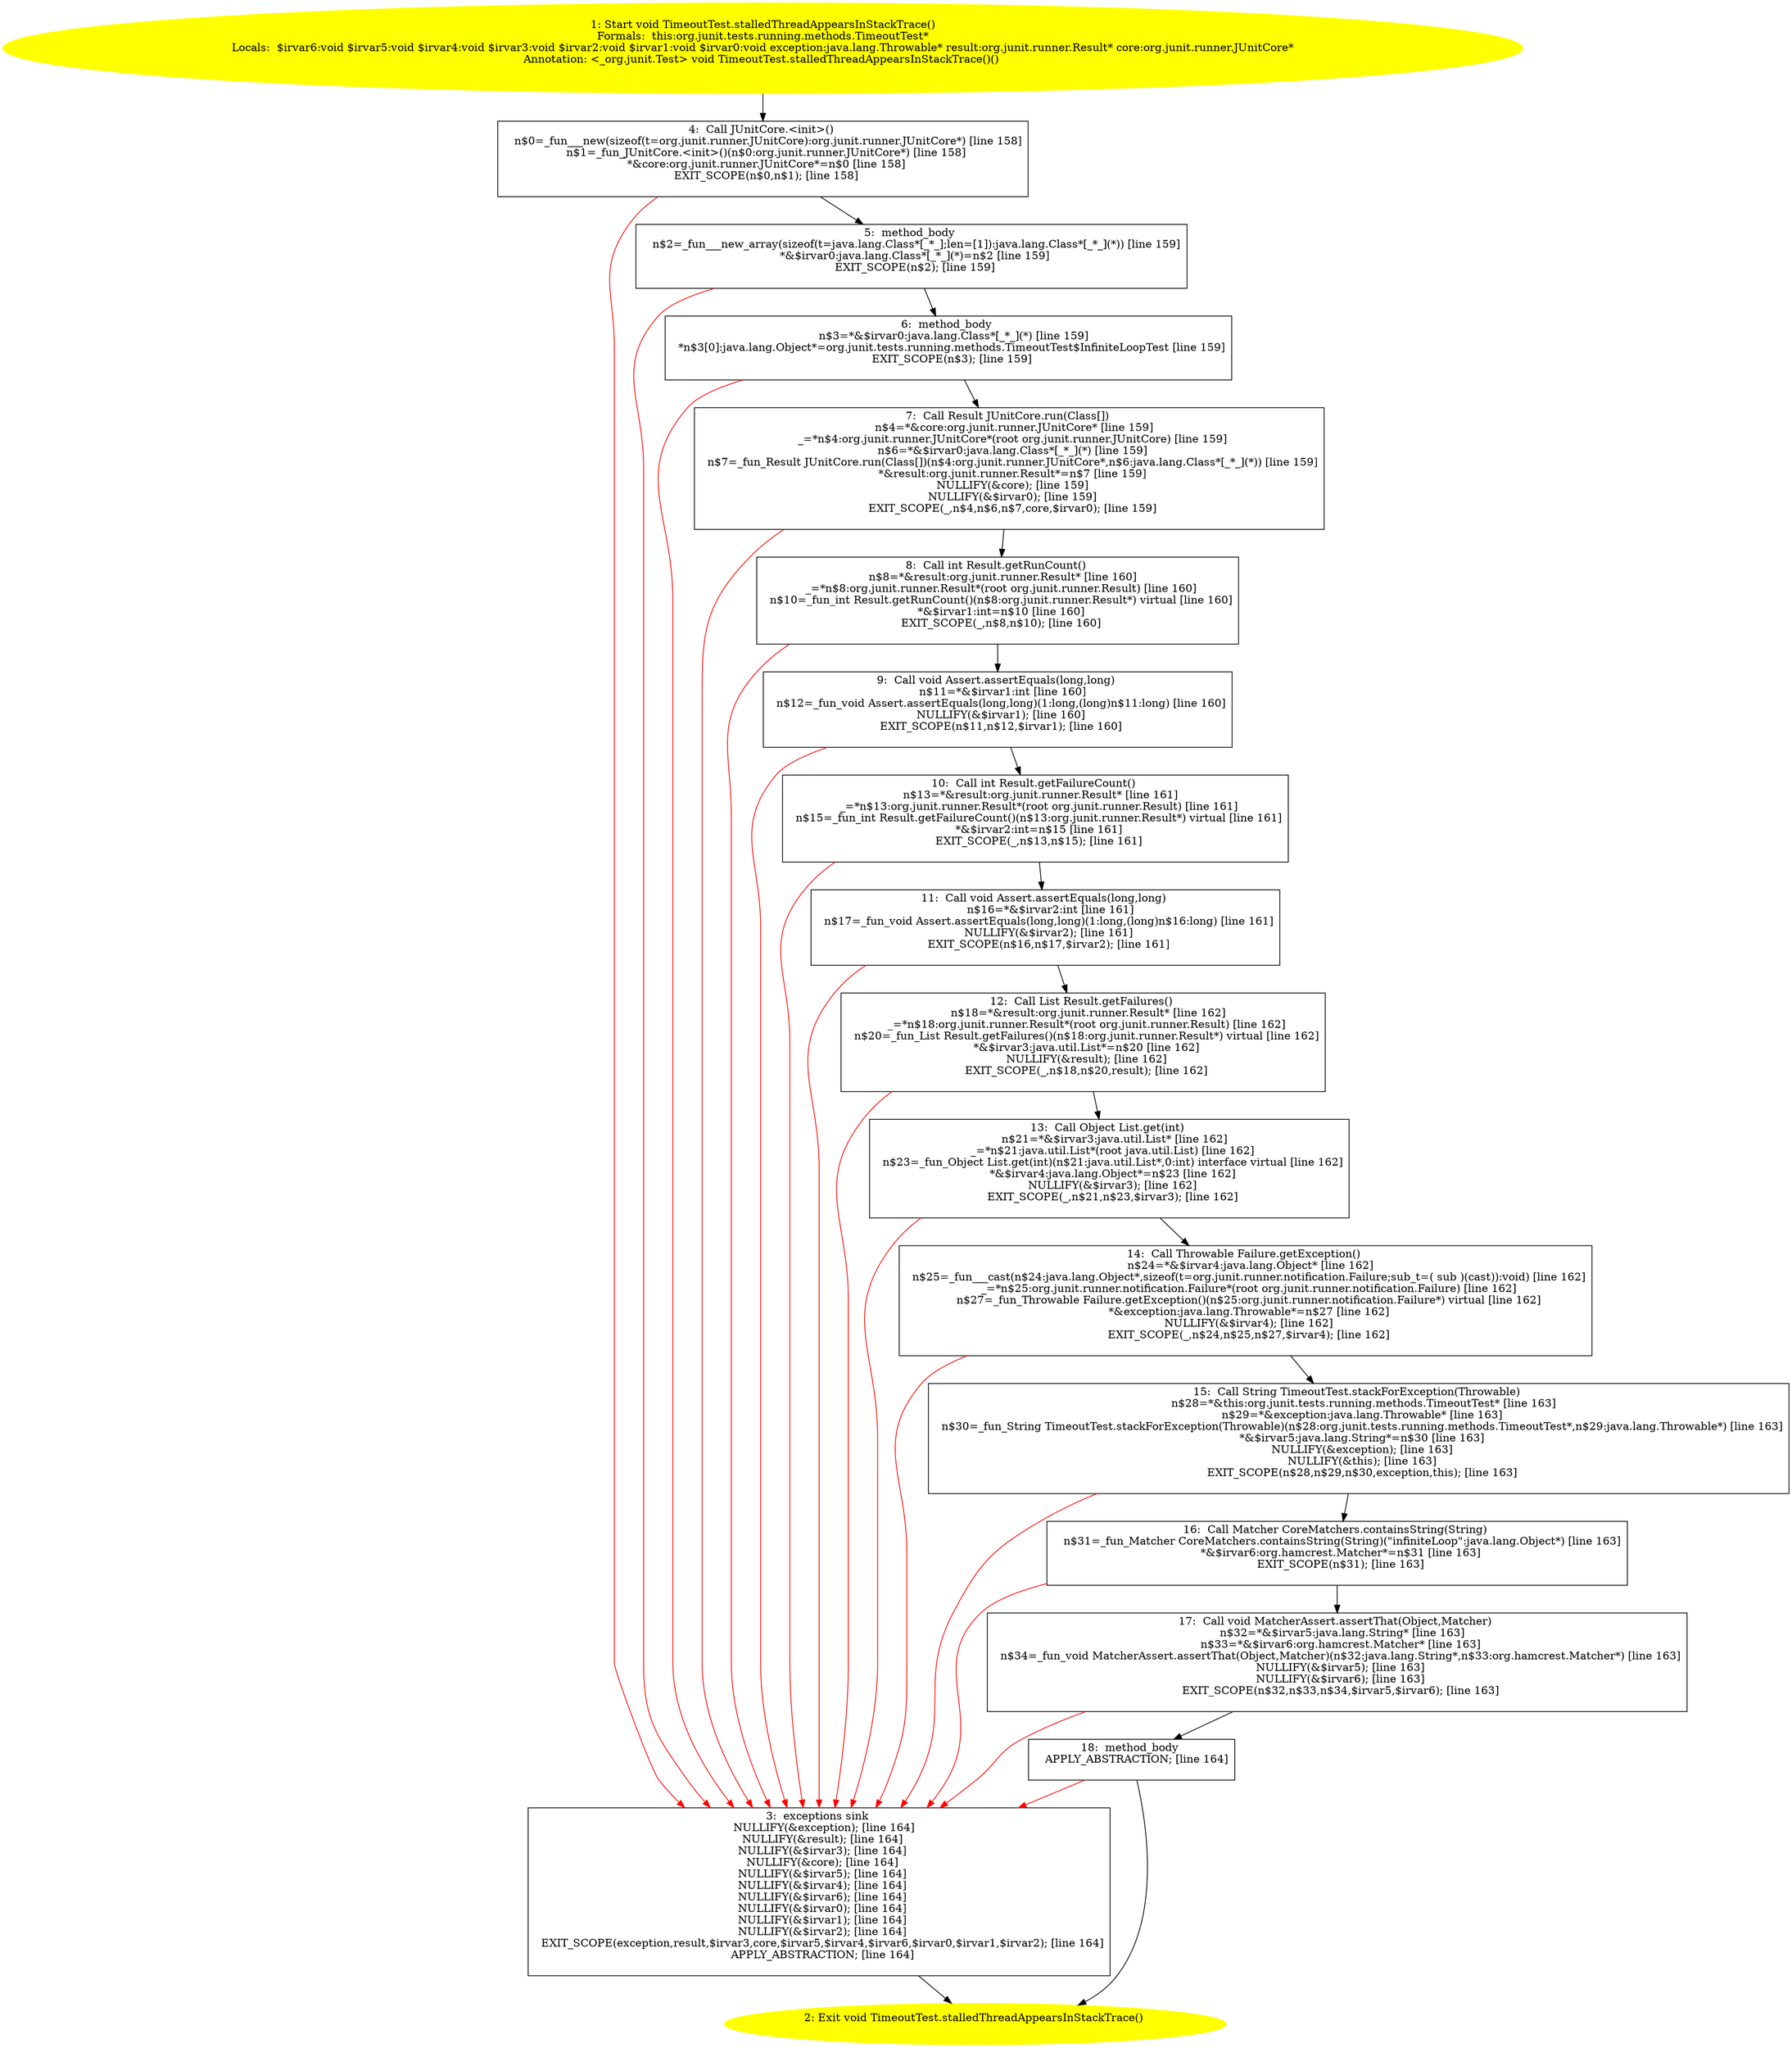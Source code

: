 /* @generated */
digraph cfg {
"org.junit.tests.running.methods.TimeoutTest.stalledThreadAppearsInStackTrace():void.91a1649fa890a0c21be7867ef32483dc_1" [label="1: Start void TimeoutTest.stalledThreadAppearsInStackTrace()\nFormals:  this:org.junit.tests.running.methods.TimeoutTest*\nLocals:  $irvar6:void $irvar5:void $irvar4:void $irvar3:void $irvar2:void $irvar1:void $irvar0:void exception:java.lang.Throwable* result:org.junit.runner.Result* core:org.junit.runner.JUnitCore*\nAnnotation: <_org.junit.Test> void TimeoutTest.stalledThreadAppearsInStackTrace()() \n  " color=yellow style=filled]
	

	 "org.junit.tests.running.methods.TimeoutTest.stalledThreadAppearsInStackTrace():void.91a1649fa890a0c21be7867ef32483dc_1" -> "org.junit.tests.running.methods.TimeoutTest.stalledThreadAppearsInStackTrace():void.91a1649fa890a0c21be7867ef32483dc_4" ;
"org.junit.tests.running.methods.TimeoutTest.stalledThreadAppearsInStackTrace():void.91a1649fa890a0c21be7867ef32483dc_2" [label="2: Exit void TimeoutTest.stalledThreadAppearsInStackTrace() \n  " color=yellow style=filled]
	

"org.junit.tests.running.methods.TimeoutTest.stalledThreadAppearsInStackTrace():void.91a1649fa890a0c21be7867ef32483dc_3" [label="3:  exceptions sink \n   NULLIFY(&exception); [line 164]\n  NULLIFY(&result); [line 164]\n  NULLIFY(&$irvar3); [line 164]\n  NULLIFY(&core); [line 164]\n  NULLIFY(&$irvar5); [line 164]\n  NULLIFY(&$irvar4); [line 164]\n  NULLIFY(&$irvar6); [line 164]\n  NULLIFY(&$irvar0); [line 164]\n  NULLIFY(&$irvar1); [line 164]\n  NULLIFY(&$irvar2); [line 164]\n  EXIT_SCOPE(exception,result,$irvar3,core,$irvar5,$irvar4,$irvar6,$irvar0,$irvar1,$irvar2); [line 164]\n  APPLY_ABSTRACTION; [line 164]\n " shape="box"]
	

	 "org.junit.tests.running.methods.TimeoutTest.stalledThreadAppearsInStackTrace():void.91a1649fa890a0c21be7867ef32483dc_3" -> "org.junit.tests.running.methods.TimeoutTest.stalledThreadAppearsInStackTrace():void.91a1649fa890a0c21be7867ef32483dc_2" ;
"org.junit.tests.running.methods.TimeoutTest.stalledThreadAppearsInStackTrace():void.91a1649fa890a0c21be7867ef32483dc_4" [label="4:  Call JUnitCore.<init>() \n   n$0=_fun___new(sizeof(t=org.junit.runner.JUnitCore):org.junit.runner.JUnitCore*) [line 158]\n  n$1=_fun_JUnitCore.<init>()(n$0:org.junit.runner.JUnitCore*) [line 158]\n  *&core:org.junit.runner.JUnitCore*=n$0 [line 158]\n  EXIT_SCOPE(n$0,n$1); [line 158]\n " shape="box"]
	

	 "org.junit.tests.running.methods.TimeoutTest.stalledThreadAppearsInStackTrace():void.91a1649fa890a0c21be7867ef32483dc_4" -> "org.junit.tests.running.methods.TimeoutTest.stalledThreadAppearsInStackTrace():void.91a1649fa890a0c21be7867ef32483dc_5" ;
	 "org.junit.tests.running.methods.TimeoutTest.stalledThreadAppearsInStackTrace():void.91a1649fa890a0c21be7867ef32483dc_4" -> "org.junit.tests.running.methods.TimeoutTest.stalledThreadAppearsInStackTrace():void.91a1649fa890a0c21be7867ef32483dc_3" [color="red" ];
"org.junit.tests.running.methods.TimeoutTest.stalledThreadAppearsInStackTrace():void.91a1649fa890a0c21be7867ef32483dc_5" [label="5:  method_body \n   n$2=_fun___new_array(sizeof(t=java.lang.Class*[_*_];len=[1]):java.lang.Class*[_*_](*)) [line 159]\n  *&$irvar0:java.lang.Class*[_*_](*)=n$2 [line 159]\n  EXIT_SCOPE(n$2); [line 159]\n " shape="box"]
	

	 "org.junit.tests.running.methods.TimeoutTest.stalledThreadAppearsInStackTrace():void.91a1649fa890a0c21be7867ef32483dc_5" -> "org.junit.tests.running.methods.TimeoutTest.stalledThreadAppearsInStackTrace():void.91a1649fa890a0c21be7867ef32483dc_6" ;
	 "org.junit.tests.running.methods.TimeoutTest.stalledThreadAppearsInStackTrace():void.91a1649fa890a0c21be7867ef32483dc_5" -> "org.junit.tests.running.methods.TimeoutTest.stalledThreadAppearsInStackTrace():void.91a1649fa890a0c21be7867ef32483dc_3" [color="red" ];
"org.junit.tests.running.methods.TimeoutTest.stalledThreadAppearsInStackTrace():void.91a1649fa890a0c21be7867ef32483dc_6" [label="6:  method_body \n   n$3=*&$irvar0:java.lang.Class*[_*_](*) [line 159]\n  *n$3[0]:java.lang.Object*=org.junit.tests.running.methods.TimeoutTest$InfiniteLoopTest [line 159]\n  EXIT_SCOPE(n$3); [line 159]\n " shape="box"]
	

	 "org.junit.tests.running.methods.TimeoutTest.stalledThreadAppearsInStackTrace():void.91a1649fa890a0c21be7867ef32483dc_6" -> "org.junit.tests.running.methods.TimeoutTest.stalledThreadAppearsInStackTrace():void.91a1649fa890a0c21be7867ef32483dc_7" ;
	 "org.junit.tests.running.methods.TimeoutTest.stalledThreadAppearsInStackTrace():void.91a1649fa890a0c21be7867ef32483dc_6" -> "org.junit.tests.running.methods.TimeoutTest.stalledThreadAppearsInStackTrace():void.91a1649fa890a0c21be7867ef32483dc_3" [color="red" ];
"org.junit.tests.running.methods.TimeoutTest.stalledThreadAppearsInStackTrace():void.91a1649fa890a0c21be7867ef32483dc_7" [label="7:  Call Result JUnitCore.run(Class[]) \n   n$4=*&core:org.junit.runner.JUnitCore* [line 159]\n  _=*n$4:org.junit.runner.JUnitCore*(root org.junit.runner.JUnitCore) [line 159]\n  n$6=*&$irvar0:java.lang.Class*[_*_](*) [line 159]\n  n$7=_fun_Result JUnitCore.run(Class[])(n$4:org.junit.runner.JUnitCore*,n$6:java.lang.Class*[_*_](*)) [line 159]\n  *&result:org.junit.runner.Result*=n$7 [line 159]\n  NULLIFY(&core); [line 159]\n  NULLIFY(&$irvar0); [line 159]\n  EXIT_SCOPE(_,n$4,n$6,n$7,core,$irvar0); [line 159]\n " shape="box"]
	

	 "org.junit.tests.running.methods.TimeoutTest.stalledThreadAppearsInStackTrace():void.91a1649fa890a0c21be7867ef32483dc_7" -> "org.junit.tests.running.methods.TimeoutTest.stalledThreadAppearsInStackTrace():void.91a1649fa890a0c21be7867ef32483dc_8" ;
	 "org.junit.tests.running.methods.TimeoutTest.stalledThreadAppearsInStackTrace():void.91a1649fa890a0c21be7867ef32483dc_7" -> "org.junit.tests.running.methods.TimeoutTest.stalledThreadAppearsInStackTrace():void.91a1649fa890a0c21be7867ef32483dc_3" [color="red" ];
"org.junit.tests.running.methods.TimeoutTest.stalledThreadAppearsInStackTrace():void.91a1649fa890a0c21be7867ef32483dc_8" [label="8:  Call int Result.getRunCount() \n   n$8=*&result:org.junit.runner.Result* [line 160]\n  _=*n$8:org.junit.runner.Result*(root org.junit.runner.Result) [line 160]\n  n$10=_fun_int Result.getRunCount()(n$8:org.junit.runner.Result*) virtual [line 160]\n  *&$irvar1:int=n$10 [line 160]\n  EXIT_SCOPE(_,n$8,n$10); [line 160]\n " shape="box"]
	

	 "org.junit.tests.running.methods.TimeoutTest.stalledThreadAppearsInStackTrace():void.91a1649fa890a0c21be7867ef32483dc_8" -> "org.junit.tests.running.methods.TimeoutTest.stalledThreadAppearsInStackTrace():void.91a1649fa890a0c21be7867ef32483dc_9" ;
	 "org.junit.tests.running.methods.TimeoutTest.stalledThreadAppearsInStackTrace():void.91a1649fa890a0c21be7867ef32483dc_8" -> "org.junit.tests.running.methods.TimeoutTest.stalledThreadAppearsInStackTrace():void.91a1649fa890a0c21be7867ef32483dc_3" [color="red" ];
"org.junit.tests.running.methods.TimeoutTest.stalledThreadAppearsInStackTrace():void.91a1649fa890a0c21be7867ef32483dc_9" [label="9:  Call void Assert.assertEquals(long,long) \n   n$11=*&$irvar1:int [line 160]\n  n$12=_fun_void Assert.assertEquals(long,long)(1:long,(long)n$11:long) [line 160]\n  NULLIFY(&$irvar1); [line 160]\n  EXIT_SCOPE(n$11,n$12,$irvar1); [line 160]\n " shape="box"]
	

	 "org.junit.tests.running.methods.TimeoutTest.stalledThreadAppearsInStackTrace():void.91a1649fa890a0c21be7867ef32483dc_9" -> "org.junit.tests.running.methods.TimeoutTest.stalledThreadAppearsInStackTrace():void.91a1649fa890a0c21be7867ef32483dc_10" ;
	 "org.junit.tests.running.methods.TimeoutTest.stalledThreadAppearsInStackTrace():void.91a1649fa890a0c21be7867ef32483dc_9" -> "org.junit.tests.running.methods.TimeoutTest.stalledThreadAppearsInStackTrace():void.91a1649fa890a0c21be7867ef32483dc_3" [color="red" ];
"org.junit.tests.running.methods.TimeoutTest.stalledThreadAppearsInStackTrace():void.91a1649fa890a0c21be7867ef32483dc_10" [label="10:  Call int Result.getFailureCount() \n   n$13=*&result:org.junit.runner.Result* [line 161]\n  _=*n$13:org.junit.runner.Result*(root org.junit.runner.Result) [line 161]\n  n$15=_fun_int Result.getFailureCount()(n$13:org.junit.runner.Result*) virtual [line 161]\n  *&$irvar2:int=n$15 [line 161]\n  EXIT_SCOPE(_,n$13,n$15); [line 161]\n " shape="box"]
	

	 "org.junit.tests.running.methods.TimeoutTest.stalledThreadAppearsInStackTrace():void.91a1649fa890a0c21be7867ef32483dc_10" -> "org.junit.tests.running.methods.TimeoutTest.stalledThreadAppearsInStackTrace():void.91a1649fa890a0c21be7867ef32483dc_11" ;
	 "org.junit.tests.running.methods.TimeoutTest.stalledThreadAppearsInStackTrace():void.91a1649fa890a0c21be7867ef32483dc_10" -> "org.junit.tests.running.methods.TimeoutTest.stalledThreadAppearsInStackTrace():void.91a1649fa890a0c21be7867ef32483dc_3" [color="red" ];
"org.junit.tests.running.methods.TimeoutTest.stalledThreadAppearsInStackTrace():void.91a1649fa890a0c21be7867ef32483dc_11" [label="11:  Call void Assert.assertEquals(long,long) \n   n$16=*&$irvar2:int [line 161]\n  n$17=_fun_void Assert.assertEquals(long,long)(1:long,(long)n$16:long) [line 161]\n  NULLIFY(&$irvar2); [line 161]\n  EXIT_SCOPE(n$16,n$17,$irvar2); [line 161]\n " shape="box"]
	

	 "org.junit.tests.running.methods.TimeoutTest.stalledThreadAppearsInStackTrace():void.91a1649fa890a0c21be7867ef32483dc_11" -> "org.junit.tests.running.methods.TimeoutTest.stalledThreadAppearsInStackTrace():void.91a1649fa890a0c21be7867ef32483dc_12" ;
	 "org.junit.tests.running.methods.TimeoutTest.stalledThreadAppearsInStackTrace():void.91a1649fa890a0c21be7867ef32483dc_11" -> "org.junit.tests.running.methods.TimeoutTest.stalledThreadAppearsInStackTrace():void.91a1649fa890a0c21be7867ef32483dc_3" [color="red" ];
"org.junit.tests.running.methods.TimeoutTest.stalledThreadAppearsInStackTrace():void.91a1649fa890a0c21be7867ef32483dc_12" [label="12:  Call List Result.getFailures() \n   n$18=*&result:org.junit.runner.Result* [line 162]\n  _=*n$18:org.junit.runner.Result*(root org.junit.runner.Result) [line 162]\n  n$20=_fun_List Result.getFailures()(n$18:org.junit.runner.Result*) virtual [line 162]\n  *&$irvar3:java.util.List*=n$20 [line 162]\n  NULLIFY(&result); [line 162]\n  EXIT_SCOPE(_,n$18,n$20,result); [line 162]\n " shape="box"]
	

	 "org.junit.tests.running.methods.TimeoutTest.stalledThreadAppearsInStackTrace():void.91a1649fa890a0c21be7867ef32483dc_12" -> "org.junit.tests.running.methods.TimeoutTest.stalledThreadAppearsInStackTrace():void.91a1649fa890a0c21be7867ef32483dc_13" ;
	 "org.junit.tests.running.methods.TimeoutTest.stalledThreadAppearsInStackTrace():void.91a1649fa890a0c21be7867ef32483dc_12" -> "org.junit.tests.running.methods.TimeoutTest.stalledThreadAppearsInStackTrace():void.91a1649fa890a0c21be7867ef32483dc_3" [color="red" ];
"org.junit.tests.running.methods.TimeoutTest.stalledThreadAppearsInStackTrace():void.91a1649fa890a0c21be7867ef32483dc_13" [label="13:  Call Object List.get(int) \n   n$21=*&$irvar3:java.util.List* [line 162]\n  _=*n$21:java.util.List*(root java.util.List) [line 162]\n  n$23=_fun_Object List.get(int)(n$21:java.util.List*,0:int) interface virtual [line 162]\n  *&$irvar4:java.lang.Object*=n$23 [line 162]\n  NULLIFY(&$irvar3); [line 162]\n  EXIT_SCOPE(_,n$21,n$23,$irvar3); [line 162]\n " shape="box"]
	

	 "org.junit.tests.running.methods.TimeoutTest.stalledThreadAppearsInStackTrace():void.91a1649fa890a0c21be7867ef32483dc_13" -> "org.junit.tests.running.methods.TimeoutTest.stalledThreadAppearsInStackTrace():void.91a1649fa890a0c21be7867ef32483dc_14" ;
	 "org.junit.tests.running.methods.TimeoutTest.stalledThreadAppearsInStackTrace():void.91a1649fa890a0c21be7867ef32483dc_13" -> "org.junit.tests.running.methods.TimeoutTest.stalledThreadAppearsInStackTrace():void.91a1649fa890a0c21be7867ef32483dc_3" [color="red" ];
"org.junit.tests.running.methods.TimeoutTest.stalledThreadAppearsInStackTrace():void.91a1649fa890a0c21be7867ef32483dc_14" [label="14:  Call Throwable Failure.getException() \n   n$24=*&$irvar4:java.lang.Object* [line 162]\n  n$25=_fun___cast(n$24:java.lang.Object*,sizeof(t=org.junit.runner.notification.Failure;sub_t=( sub )(cast)):void) [line 162]\n  _=*n$25:org.junit.runner.notification.Failure*(root org.junit.runner.notification.Failure) [line 162]\n  n$27=_fun_Throwable Failure.getException()(n$25:org.junit.runner.notification.Failure*) virtual [line 162]\n  *&exception:java.lang.Throwable*=n$27 [line 162]\n  NULLIFY(&$irvar4); [line 162]\n  EXIT_SCOPE(_,n$24,n$25,n$27,$irvar4); [line 162]\n " shape="box"]
	

	 "org.junit.tests.running.methods.TimeoutTest.stalledThreadAppearsInStackTrace():void.91a1649fa890a0c21be7867ef32483dc_14" -> "org.junit.tests.running.methods.TimeoutTest.stalledThreadAppearsInStackTrace():void.91a1649fa890a0c21be7867ef32483dc_15" ;
	 "org.junit.tests.running.methods.TimeoutTest.stalledThreadAppearsInStackTrace():void.91a1649fa890a0c21be7867ef32483dc_14" -> "org.junit.tests.running.methods.TimeoutTest.stalledThreadAppearsInStackTrace():void.91a1649fa890a0c21be7867ef32483dc_3" [color="red" ];
"org.junit.tests.running.methods.TimeoutTest.stalledThreadAppearsInStackTrace():void.91a1649fa890a0c21be7867ef32483dc_15" [label="15:  Call String TimeoutTest.stackForException(Throwable) \n   n$28=*&this:org.junit.tests.running.methods.TimeoutTest* [line 163]\n  n$29=*&exception:java.lang.Throwable* [line 163]\n  n$30=_fun_String TimeoutTest.stackForException(Throwable)(n$28:org.junit.tests.running.methods.TimeoutTest*,n$29:java.lang.Throwable*) [line 163]\n  *&$irvar5:java.lang.String*=n$30 [line 163]\n  NULLIFY(&exception); [line 163]\n  NULLIFY(&this); [line 163]\n  EXIT_SCOPE(n$28,n$29,n$30,exception,this); [line 163]\n " shape="box"]
	

	 "org.junit.tests.running.methods.TimeoutTest.stalledThreadAppearsInStackTrace():void.91a1649fa890a0c21be7867ef32483dc_15" -> "org.junit.tests.running.methods.TimeoutTest.stalledThreadAppearsInStackTrace():void.91a1649fa890a0c21be7867ef32483dc_16" ;
	 "org.junit.tests.running.methods.TimeoutTest.stalledThreadAppearsInStackTrace():void.91a1649fa890a0c21be7867ef32483dc_15" -> "org.junit.tests.running.methods.TimeoutTest.stalledThreadAppearsInStackTrace():void.91a1649fa890a0c21be7867ef32483dc_3" [color="red" ];
"org.junit.tests.running.methods.TimeoutTest.stalledThreadAppearsInStackTrace():void.91a1649fa890a0c21be7867ef32483dc_16" [label="16:  Call Matcher CoreMatchers.containsString(String) \n   n$31=_fun_Matcher CoreMatchers.containsString(String)(\"infiniteLoop\":java.lang.Object*) [line 163]\n  *&$irvar6:org.hamcrest.Matcher*=n$31 [line 163]\n  EXIT_SCOPE(n$31); [line 163]\n " shape="box"]
	

	 "org.junit.tests.running.methods.TimeoutTest.stalledThreadAppearsInStackTrace():void.91a1649fa890a0c21be7867ef32483dc_16" -> "org.junit.tests.running.methods.TimeoutTest.stalledThreadAppearsInStackTrace():void.91a1649fa890a0c21be7867ef32483dc_17" ;
	 "org.junit.tests.running.methods.TimeoutTest.stalledThreadAppearsInStackTrace():void.91a1649fa890a0c21be7867ef32483dc_16" -> "org.junit.tests.running.methods.TimeoutTest.stalledThreadAppearsInStackTrace():void.91a1649fa890a0c21be7867ef32483dc_3" [color="red" ];
"org.junit.tests.running.methods.TimeoutTest.stalledThreadAppearsInStackTrace():void.91a1649fa890a0c21be7867ef32483dc_17" [label="17:  Call void MatcherAssert.assertThat(Object,Matcher) \n   n$32=*&$irvar5:java.lang.String* [line 163]\n  n$33=*&$irvar6:org.hamcrest.Matcher* [line 163]\n  n$34=_fun_void MatcherAssert.assertThat(Object,Matcher)(n$32:java.lang.String*,n$33:org.hamcrest.Matcher*) [line 163]\n  NULLIFY(&$irvar5); [line 163]\n  NULLIFY(&$irvar6); [line 163]\n  EXIT_SCOPE(n$32,n$33,n$34,$irvar5,$irvar6); [line 163]\n " shape="box"]
	

	 "org.junit.tests.running.methods.TimeoutTest.stalledThreadAppearsInStackTrace():void.91a1649fa890a0c21be7867ef32483dc_17" -> "org.junit.tests.running.methods.TimeoutTest.stalledThreadAppearsInStackTrace():void.91a1649fa890a0c21be7867ef32483dc_18" ;
	 "org.junit.tests.running.methods.TimeoutTest.stalledThreadAppearsInStackTrace():void.91a1649fa890a0c21be7867ef32483dc_17" -> "org.junit.tests.running.methods.TimeoutTest.stalledThreadAppearsInStackTrace():void.91a1649fa890a0c21be7867ef32483dc_3" [color="red" ];
"org.junit.tests.running.methods.TimeoutTest.stalledThreadAppearsInStackTrace():void.91a1649fa890a0c21be7867ef32483dc_18" [label="18:  method_body \n   APPLY_ABSTRACTION; [line 164]\n " shape="box"]
	

	 "org.junit.tests.running.methods.TimeoutTest.stalledThreadAppearsInStackTrace():void.91a1649fa890a0c21be7867ef32483dc_18" -> "org.junit.tests.running.methods.TimeoutTest.stalledThreadAppearsInStackTrace():void.91a1649fa890a0c21be7867ef32483dc_2" ;
	 "org.junit.tests.running.methods.TimeoutTest.stalledThreadAppearsInStackTrace():void.91a1649fa890a0c21be7867ef32483dc_18" -> "org.junit.tests.running.methods.TimeoutTest.stalledThreadAppearsInStackTrace():void.91a1649fa890a0c21be7867ef32483dc_3" [color="red" ];
}

